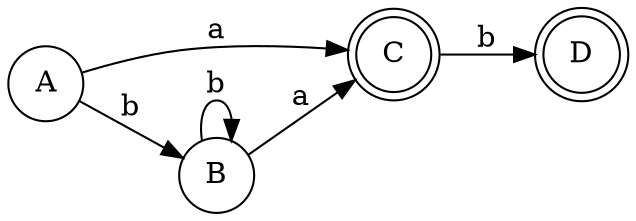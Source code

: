 digraph finite_state_machine {
	rankdir=LR size="8,5"
	node [shape=doublecircle]
	C
	C
	D
	node [shape=circle]
	A -> B [label=b]
	A -> C [label=a]
	B -> B [label=b]
	B -> C [label=a]
	C -> D [label=b]
}
